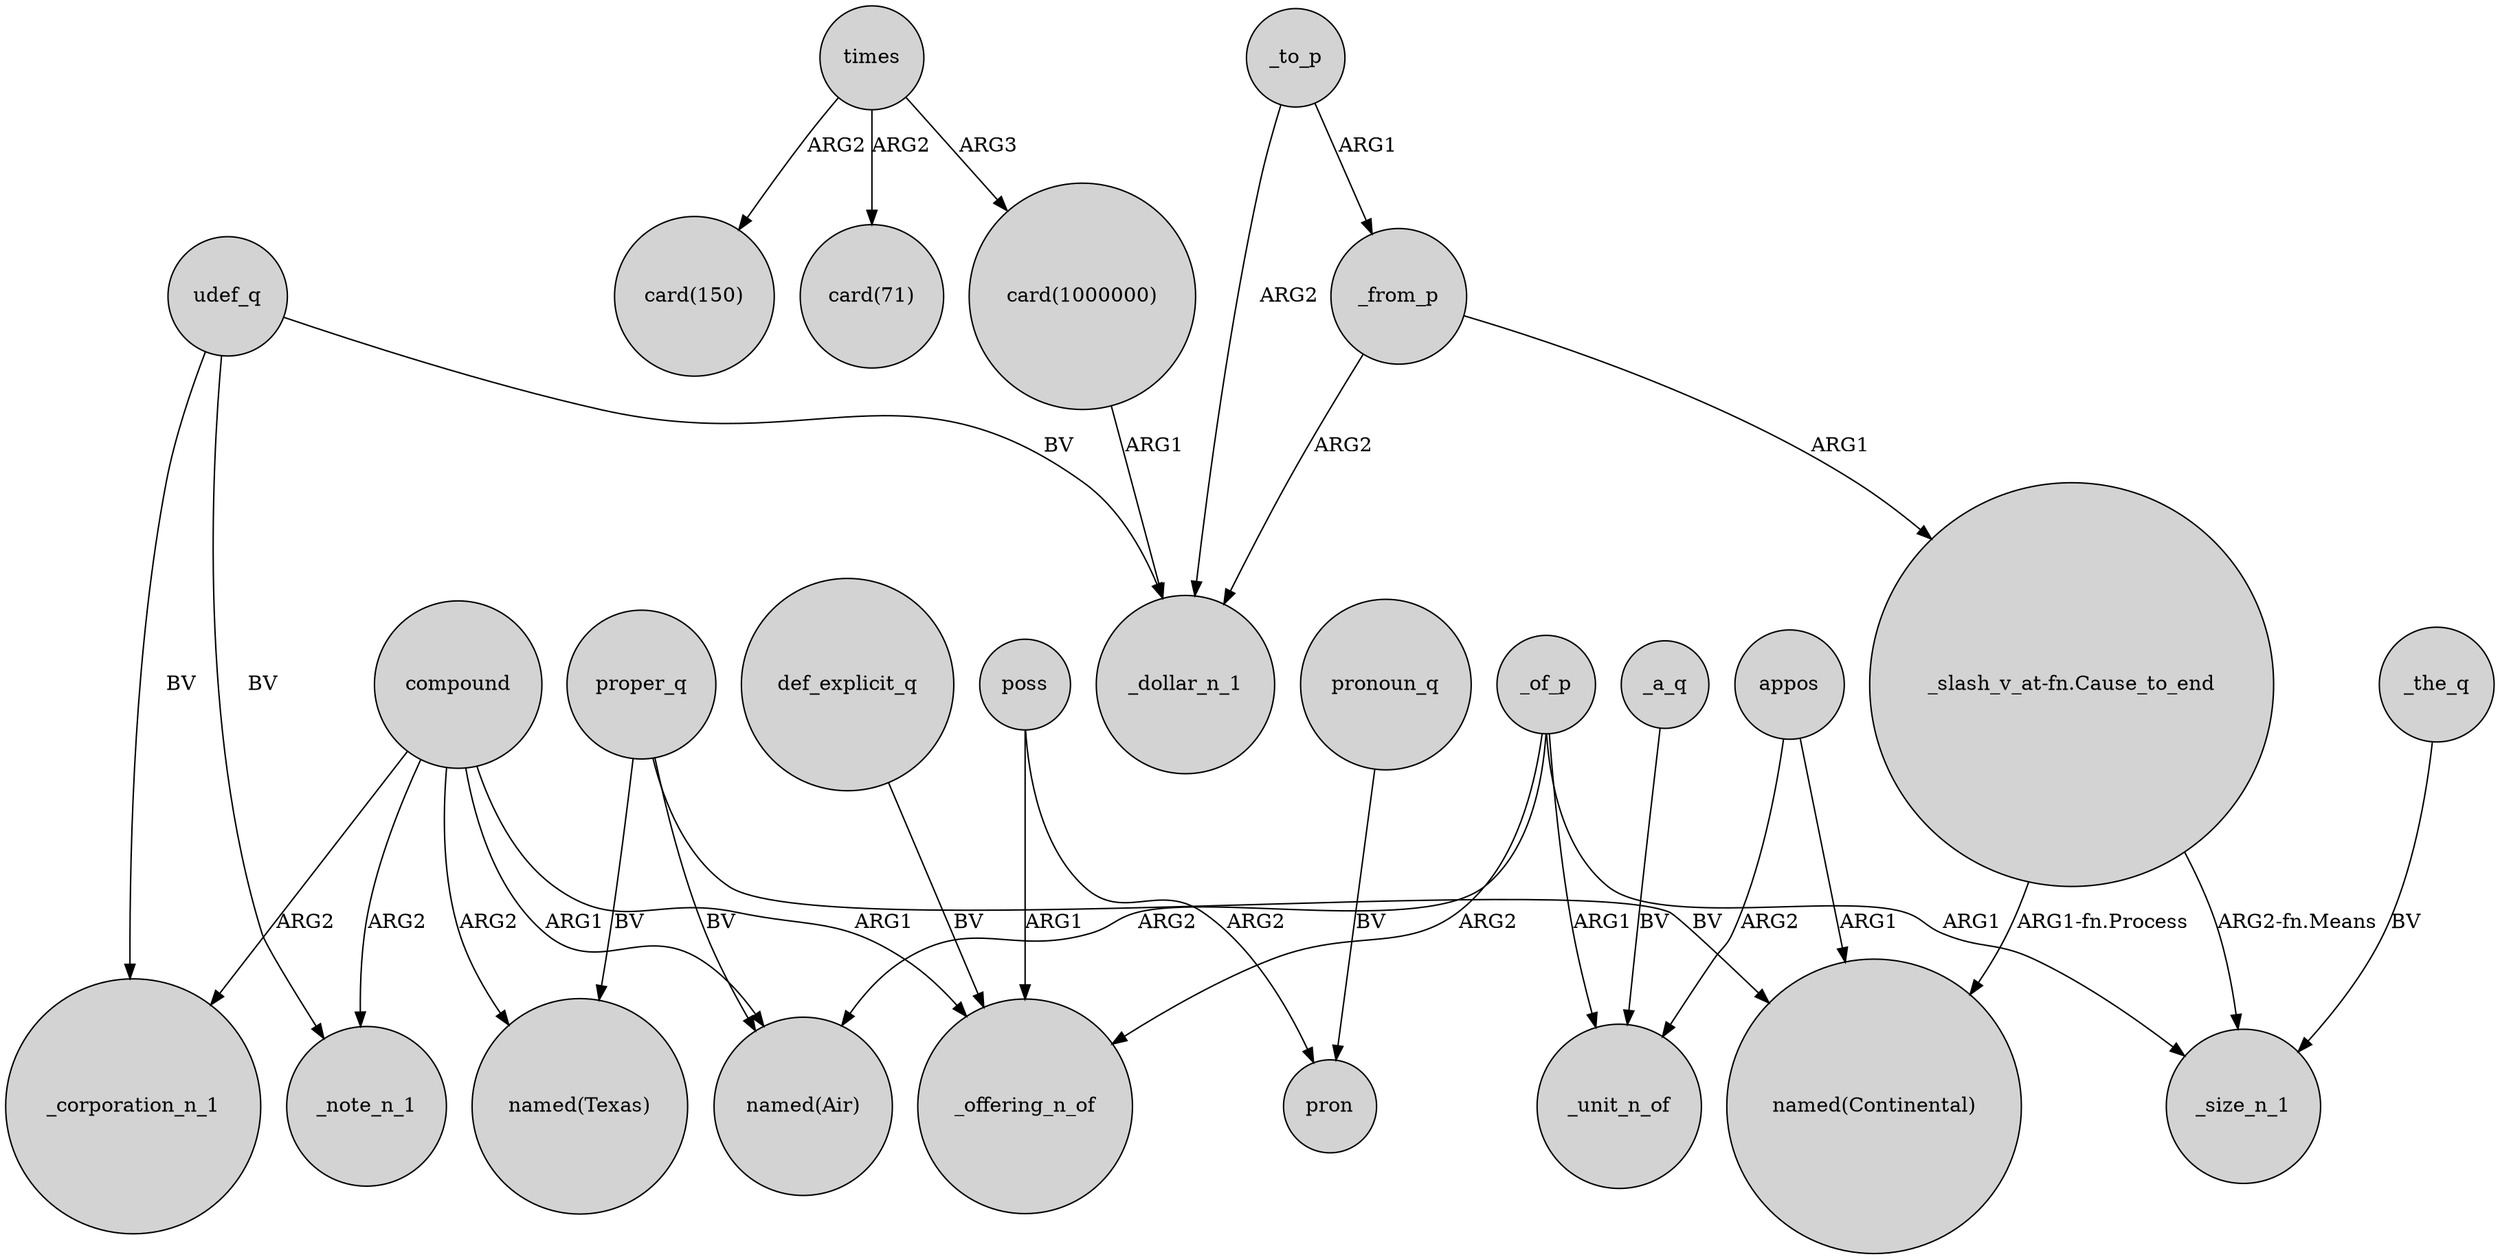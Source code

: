 digraph {
	node [shape=circle style=filled]
	proper_q -> "named(Texas)" [label=BV]
	compound -> "named(Air)" [label=ARG1]
	_of_p -> "named(Air)" [label=ARG2]
	times -> "card(71)" [label=ARG2]
	_from_p -> _dollar_n_1 [label=ARG2]
	_of_p -> _offering_n_of [label=ARG2]
	compound -> _note_n_1 [label=ARG2]
	proper_q -> "named(Continental)" [label=BV]
	"_slash_v_at-fn.Cause_to_end" -> _size_n_1 [label="ARG2-fn.Means"]
	compound -> "named(Texas)" [label=ARG2]
	times -> "card(1000000)" [label=ARG3]
	compound -> _offering_n_of [label=ARG1]
	proper_q -> "named(Air)" [label=BV]
	_to_p -> _from_p [label=ARG1]
	_to_p -> _dollar_n_1 [label=ARG2]
	pronoun_q -> pron [label=BV]
	poss -> pron [label=ARG2]
	_of_p -> _unit_n_of [label=ARG1]
	def_explicit_q -> _offering_n_of [label=BV]
	_from_p -> "_slash_v_at-fn.Cause_to_end" [label=ARG1]
	times -> "card(150)" [label=ARG2]
	udef_q -> _note_n_1 [label=BV]
	udef_q -> _dollar_n_1 [label=BV]
	"card(1000000)" -> _dollar_n_1 [label=ARG1]
	appos -> "named(Continental)" [label=ARG1]
	poss -> _offering_n_of [label=ARG1]
	_of_p -> _size_n_1 [label=ARG1]
	appos -> _unit_n_of [label=ARG2]
	compound -> _corporation_n_1 [label=ARG2]
	udef_q -> _corporation_n_1 [label=BV]
	_the_q -> _size_n_1 [label=BV]
	_a_q -> _unit_n_of [label=BV]
	"_slash_v_at-fn.Cause_to_end" -> "named(Continental)" [label="ARG1-fn.Process"]
}
